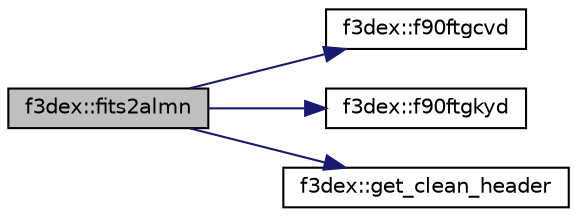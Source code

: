 digraph G
{
  edge [fontname="Helvetica",fontsize="10",labelfontname="Helvetica",labelfontsize="10"];
  node [fontname="Helvetica",fontsize="10",shape=record];
  rankdir=LR;
  Node1 [label="f3dex::fits2almn",height=0.2,width=0.4,color="black", fillcolor="grey75", style="filled" fontcolor="black"];
  Node1 -> Node2 [color="midnightblue",fontsize="10",style="solid",fontname="Helvetica"];
  Node2 [label="f3dex::f90ftgcvd",height=0.2,width=0.4,color="black", fillcolor="white", style="filled",URL="$namespacef3dex.html#a8bb386e1b869c35df30978b7e634b234"];
  Node1 -> Node3 [color="midnightblue",fontsize="10",style="solid",fontname="Helvetica"];
  Node3 [label="f3dex::f90ftgkyd",height=0.2,width=0.4,color="black", fillcolor="white", style="filled",URL="$namespacef3dex.html#abb1777616669f320b1792a0e8aba490a"];
  Node1 -> Node4 [color="midnightblue",fontsize="10",style="solid",fontname="Helvetica"];
  Node4 [label="f3dex::get_clean_header",height=0.2,width=0.4,color="black", fillcolor="white", style="filled",URL="$namespacef3dex.html#a11254efdbb3dec3e0a04346a3b4420b7"];
}
